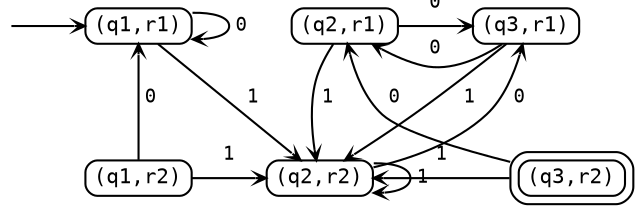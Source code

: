 digraph {
  rankdir=TB;
  node [fontname=Courier,fontsize=10,shape=box,style=rounded,height=0,width=0,margin="0.055,0.042"];
  edge [arrowhead=vee,arrowsize=0.5,fontname=Courier,fontsize=9];

  {
  rank=same;
  _START[shape=none,label=""];
  q1r1[label=<(q1,r1)>];
  q2r1[label=<(q2,r1)>];
  q3r1[label=<(q3,r1)>];
  }

  {
  rank=same;
  fakestart[shape=none,label=""];
  q1r2[label=<(q1,r2)>];
  q2r2[label=<(q2,r2)>];
  q3r2[label=<(q3,r2)>,peripheries=2];
  }

  _START -> fakestart[style=invis];

  _START -> q1r1;
  fakestart -> q1r2[style=invis];
  q1r1 -> q1r1[label=<<table border="0" cellpadding="1"><tr><td>0</td></tr></table>>];
  q1r1 -> q2r2[label=<<table border="0" cellpadding="1"><tr><td>1</td></tr></table>>];
  q2r1 -> q3r1[label=<<table border="0" cellpadding="1"><tr><td>0</td></tr></table>>];
  q2r1 -> q2r2[label=<<table border="0" cellpadding="1"><tr><td>1</td></tr></table>>];
  q3r1 -> q2r1[label=<<table border="0" cellpadding="1"><tr><td>0</td></tr></table>>];
  q3r1 -> q2r2[label=<<table border="0" cellpadding="1"><tr><td>1</td></tr></table>>];
  q1r2 -> q1r1[label=<<table border="0" cellpadding="1"><tr><td>0</td></tr></table>>];
  q1r2 -> q2r2[label=<<table border="0" cellpadding="1"><tr><td>1</td></tr></table>>];
  q2r2 -> q3r1[label=<<table border="0" cellpadding="1"><tr><td>0</td></tr></table>>];
  q2r2 -> q2r2[label=<<table border="0" cellpadding="1"><tr><td>1</td></tr></table>>];
  q3r2 -> q2r1[constraint=false,label=<<table border="0" cellpadding="1"><tr><td>0</td></tr></table>>];
  q3r2 -> q2r2[constraint=false,label=<<table border="0" cellpadding="1"><tr><td>1</td></tr></table>>];
}